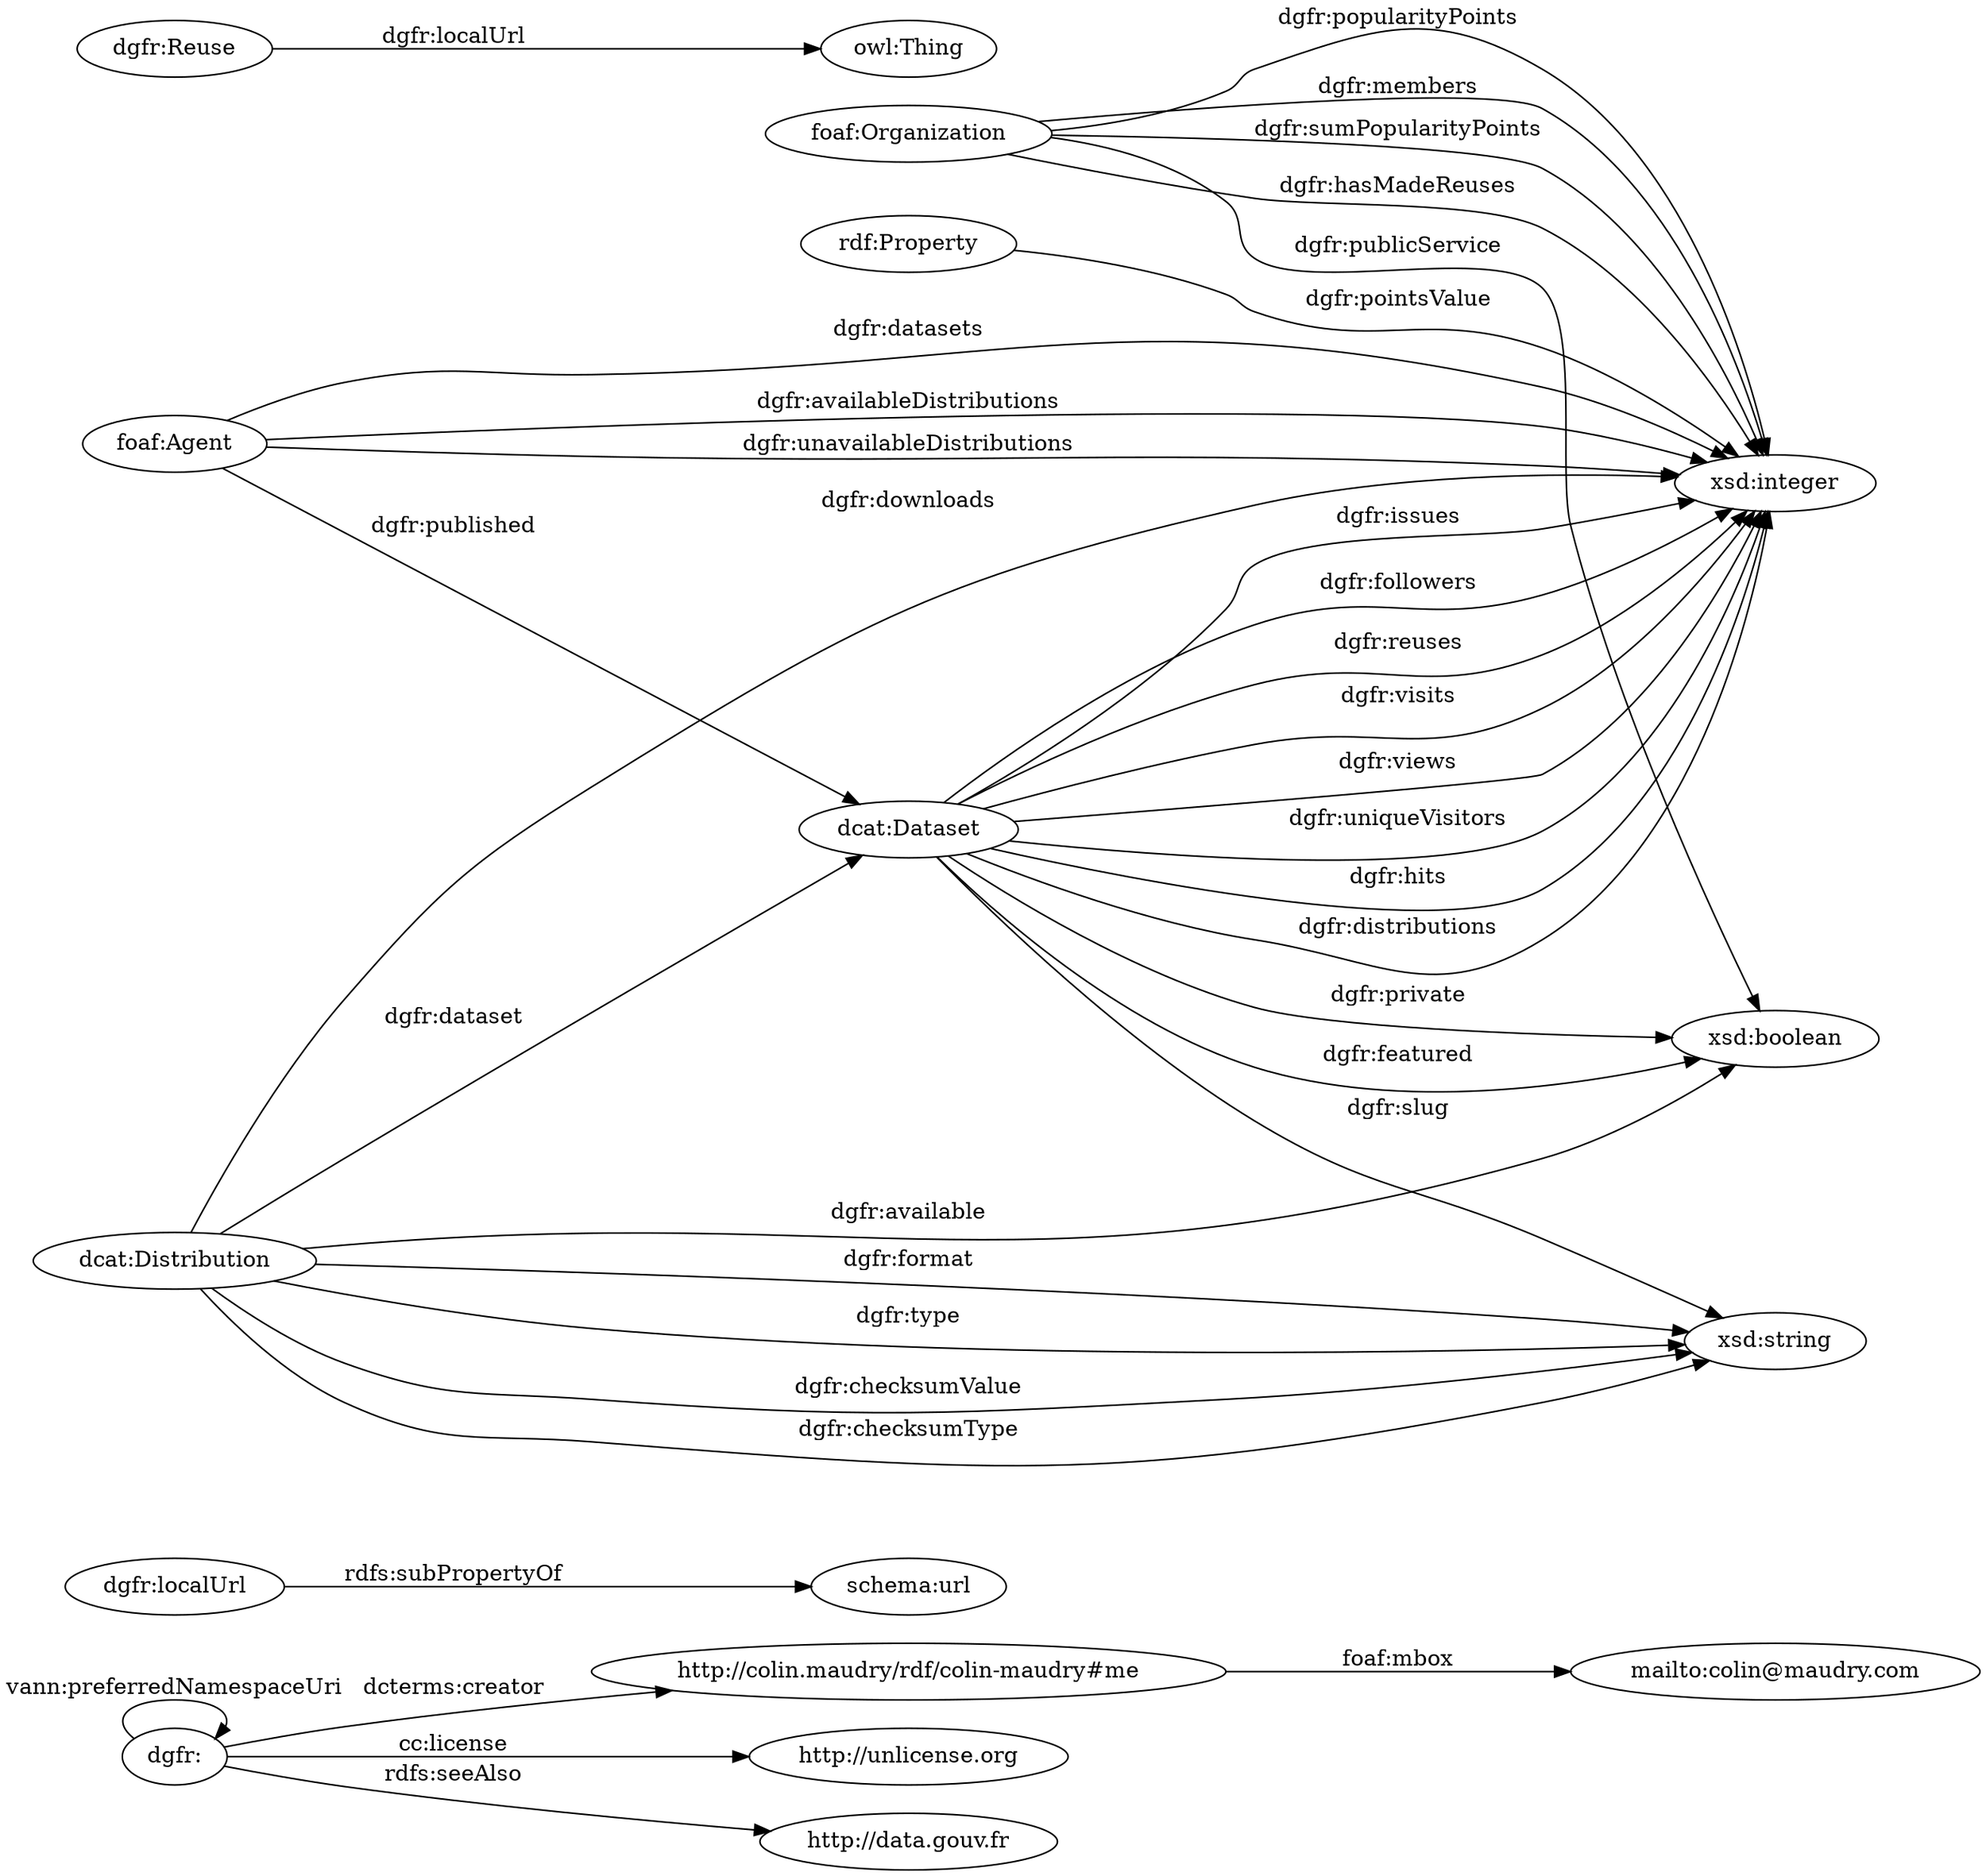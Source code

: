 digraph ar2dtool_diagram { 
rankdir=LR;
size="1501"
	"http://colin.maudry/rdf/colin-maudry#me" -> "mailto:colin@maudry.com" [ label = "foaf:mbox" ];
	"dgfr:" -> "dgfr:" [ label = "vann:preferredNamespaceUri" ];
	"dgfr:" -> "http://unlicense.org" [ label = "cc:license" ];
	"dgfr:" -> "http://data.gouv.fr" [ label = "rdfs:seeAlso" ];
	"dgfr:" -> "http://colin.maudry/rdf/colin-maudry#me" [ label = "dcterms:creator" ];
	"dgfr:localUrl" -> "schema:url" [ label = "rdfs:subPropertyOf" ];
	"dcat:Dataset" -> "xsd:integer" [ label = "dgfr:visits" ];
	"foaf:Agent" -> "xsd:integer" [ label = "dgfr:datasets" ];
	"dcat:Dataset" -> "xsd:integer" [ label = "dgfr:views" ];
	"dcat:Distribution" -> "xsd:string" [ label = "dgfr:format" ];
	"foaf:Organization" -> "xsd:integer" [ label = "dgfr:members" ];
	"dcat:Dataset" -> "xsd:string" [ label = "dgfr:slug" ];
	"dgfr:Reuse" -> "owl:Thing" [ label = "dgfr:localUrl" ];
	"foaf:Agent" -> "xsd:integer" [ label = "dgfr:availableDistributions" ];
	"dcat:Dataset" -> "xsd:integer" [ label = "dgfr:uniqueVisitors" ];
	"dcat:Dataset" -> "xsd:boolean" [ label = "dgfr:featured" ];
	"foaf:Organization" -> "xsd:integer" [ label = "dgfr:sumPopularityPoints" ];
	"foaf:Organization" -> "xsd:integer" [ label = "dgfr:hasMadeReuses" ];
	"rdf:Property" -> "xsd:integer" [ label = "dgfr:pointsValue" ];
	"dcat:Distribution" -> "xsd:string" [ label = "dgfr:checksumValue" ];
	"dcat:Dataset" -> "xsd:integer" [ label = "dgfr:hits" ];
	"dcat:Distribution" -> "xsd:boolean" [ label = "dgfr:available" ];
	"dcat:Dataset" -> "xsd:integer" [ label = "dgfr:distributions" ];
	"foaf:Agent" -> "dcat:Dataset" [ label = "dgfr:published" ];
	"foaf:Organization" -> "xsd:boolean" [ label = "dgfr:publicService" ];
	"dcat:Dataset" -> "xsd:integer" [ label = "dgfr:issues" ];
	"dcat:Dataset" -> "xsd:boolean" [ label = "dgfr:private" ];
	"dcat:Distribution" -> "dcat:Dataset" [ label = "dgfr:dataset" ];
	"dcat:Dataset" -> "xsd:integer" [ label = "dgfr:followers" ];
	"dcat:Distribution" -> "xsd:string" [ label = "dgfr:type" ];
	"dcat:Distribution" -> "xsd:string" [ label = "dgfr:checksumType" ];
	"foaf:Agent" -> "xsd:integer" [ label = "dgfr:unavailableDistributions" ];
	"dcat:Dataset" -> "xsd:integer" [ label = "dgfr:reuses" ];
	"foaf:Organization" -> "xsd:integer" [ label = "dgfr:popularityPoints" ];
	"dcat:Distribution" -> "xsd:integer" [ label = "dgfr:downloads" ];

}
